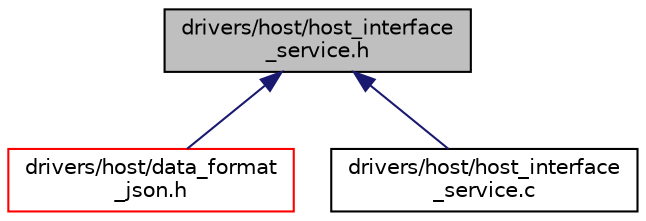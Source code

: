 digraph "drivers/host/host_interface_service.h"
{
  edge [fontname="Helvetica",fontsize="10",labelfontname="Helvetica",labelfontsize="10"];
  node [fontname="Helvetica",fontsize="10",shape=record];
  Node5 [label="drivers/host/host_interface\l_service.h",height=0.2,width=0.4,color="black", fillcolor="grey75", style="filled", fontcolor="black"];
  Node5 -> Node6 [dir="back",color="midnightblue",fontsize="10",style="solid",fontname="Helvetica"];
  Node6 [label="drivers/host/data_format\l_json.h",height=0.2,width=0.4,color="red", fillcolor="white", style="filled",URL="$data__format__json_8h.html",tooltip="The format_json.h file describes the structures and definitions for the data-format standard JSON..."];
  Node5 -> Node9 [dir="back",color="midnightblue",fontsize="10",style="solid",fontname="Helvetica"];
  Node9 [label="drivers/host/host_interface\l_service.c",height=0.2,width=0.4,color="black", fillcolor="white", style="filled",URL="$host__interface__service_8c.html",tooltip="The dhost_interface_servicec file implements host interface functions. "];
}
